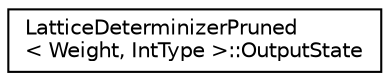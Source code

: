 digraph "Graphical Class Hierarchy"
{
  edge [fontname="Helvetica",fontsize="10",labelfontname="Helvetica",labelfontsize="10"];
  node [fontname="Helvetica",fontsize="10",shape=record];
  rankdir="LR";
  Node0 [label="LatticeDeterminizerPruned\l\< Weight, IntType \>::OutputState",height=0.2,width=0.4,color="black", fillcolor="white", style="filled",URL="$structfst_1_1LatticeDeterminizerPruned_1_1OutputState.html"];
}
